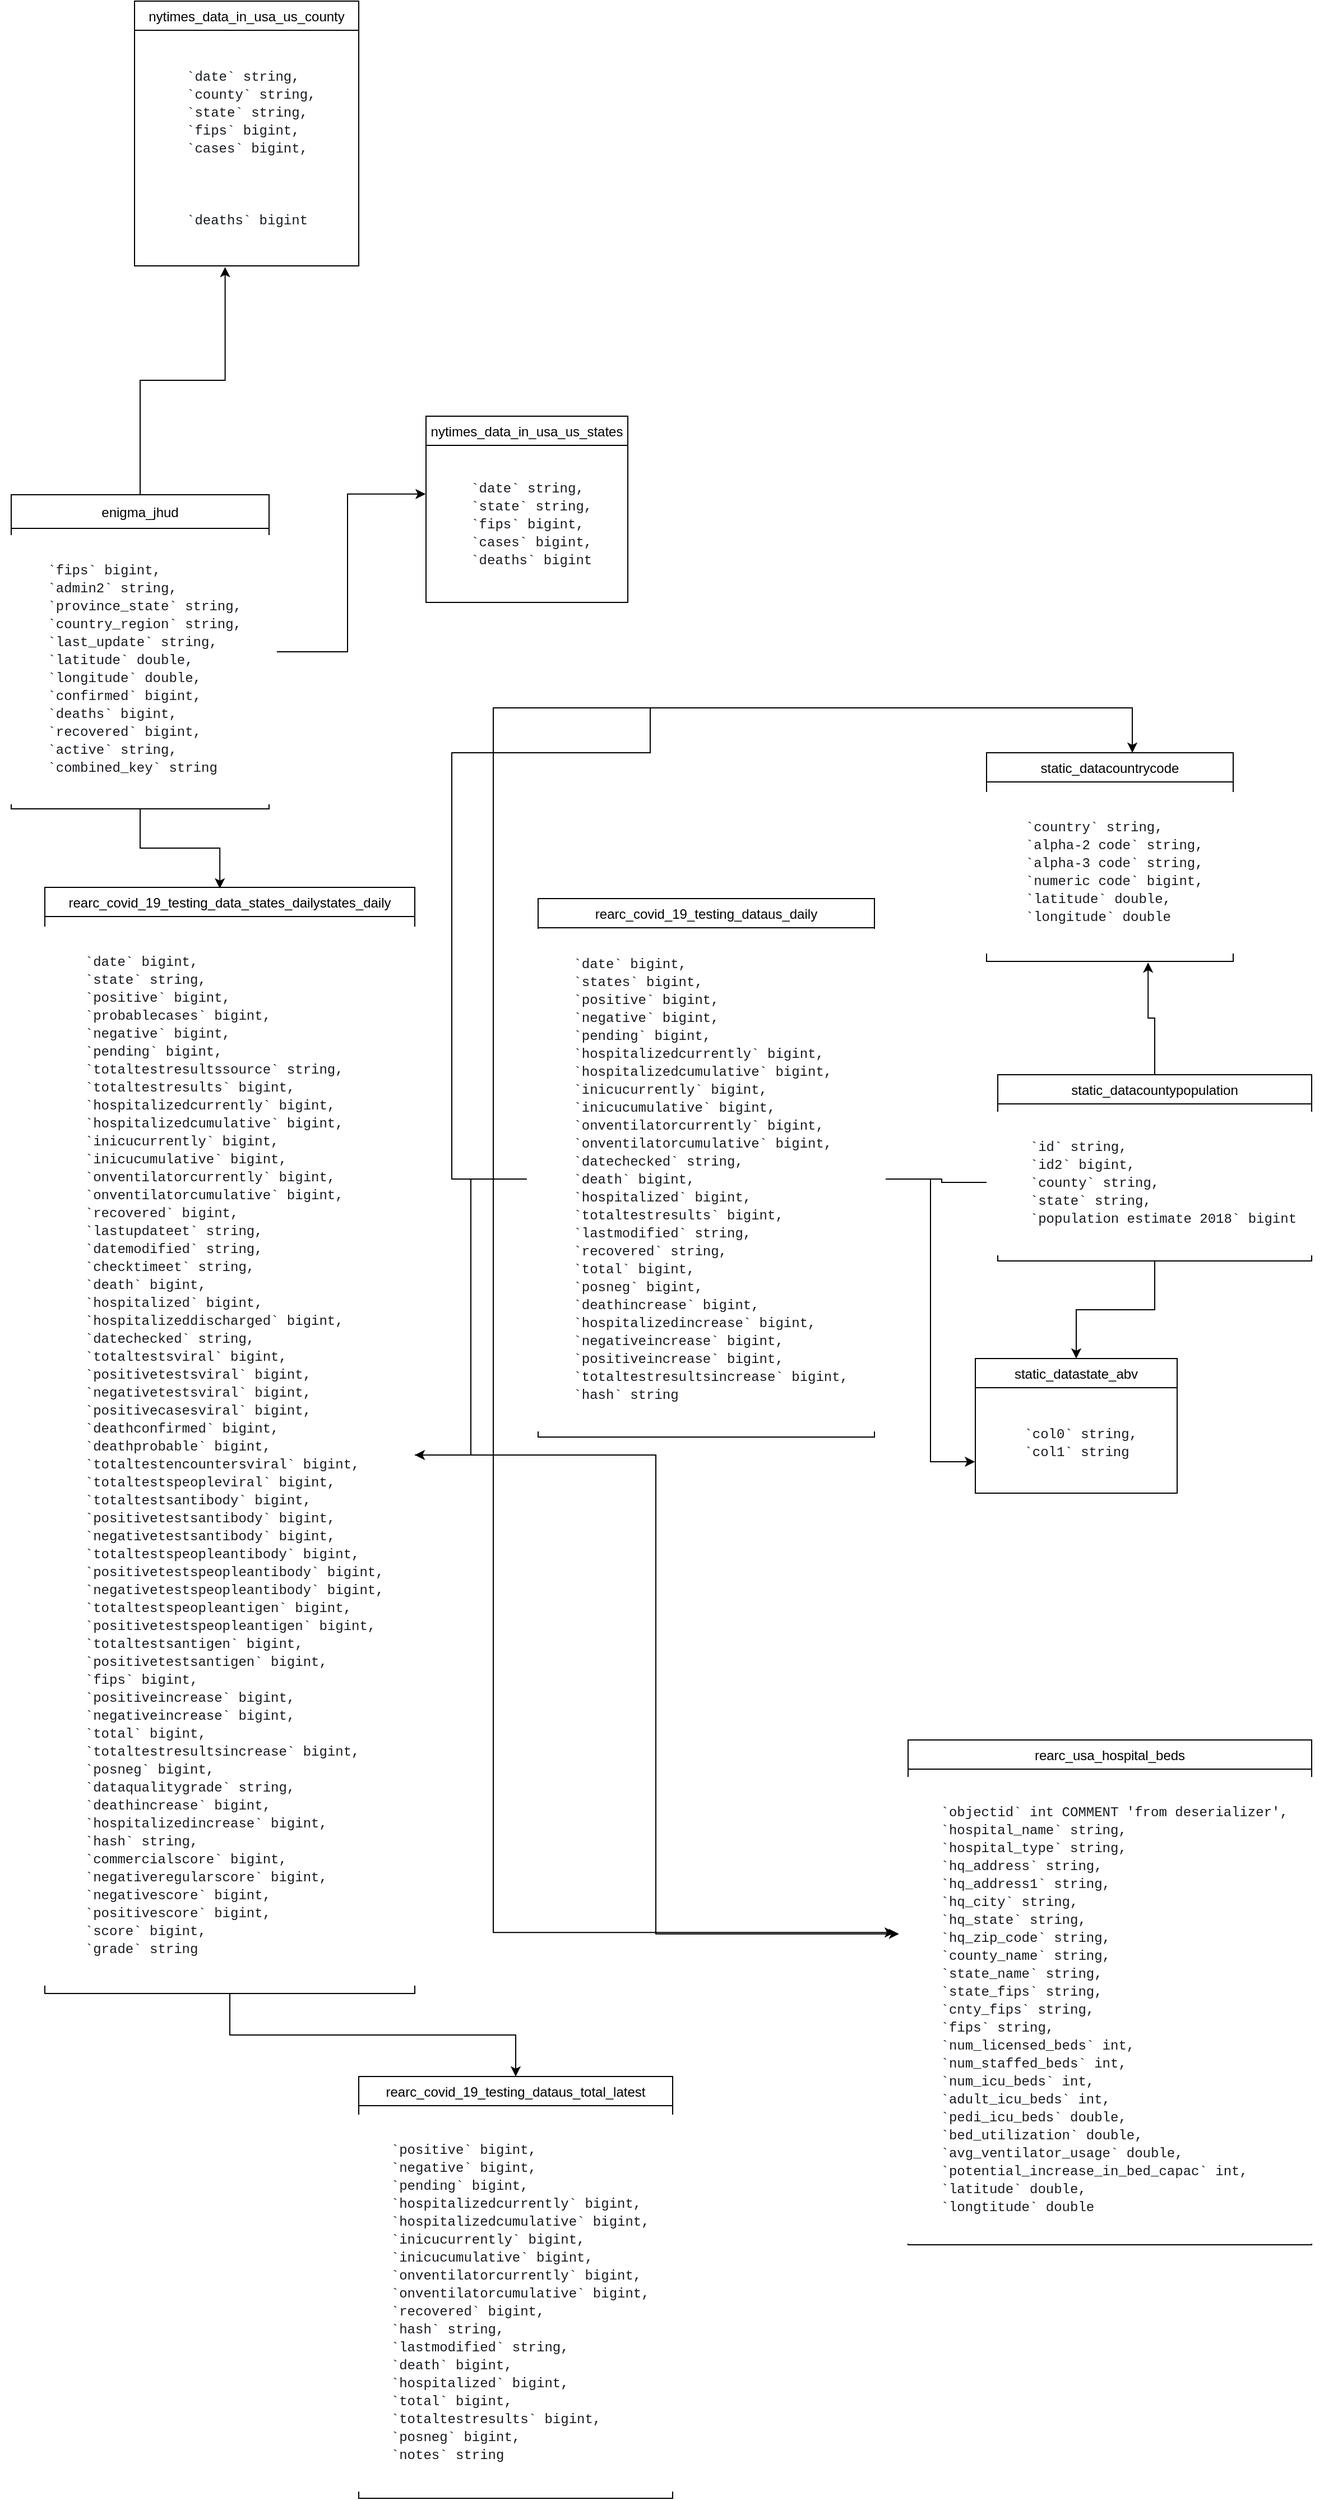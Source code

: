 <mxfile version="20.8.3" type="google" pages="2"><diagram id="A4x2lqG_y3t6yDfYCtpp" name="Página-1"><mxGraphModel grid="1" page="1" gridSize="10" guides="1" tooltips="1" connect="1" arrows="1" fold="1" pageScale="1" pageWidth="827" pageHeight="1169" math="0" shadow="0"><root><mxCell id="0"/><mxCell id="1" parent="0"/><mxCell id="6k-i34aKkFFGaeRj0YNK-17" style="edgeStyle=orthogonalEdgeStyle;rounded=0;orthogonalLoop=1;jettySize=auto;html=1;entryX=-0.002;entryY=0.31;entryDx=0;entryDy=0;entryPerimeter=0;" edge="1" parent="1" source="6k-i34aKkFFGaeRj0YNK-1" target="6k-i34aKkFFGaeRj0YNK-12"><mxGeometry relative="1" as="geometry"/></mxCell><mxCell id="6k-i34aKkFFGaeRj0YNK-18" style="edgeStyle=orthogonalEdgeStyle;rounded=0;orthogonalLoop=1;jettySize=auto;html=1;entryX=0.404;entryY=1.005;entryDx=0;entryDy=0;entryPerimeter=0;" edge="1" parent="1" source="6k-i34aKkFFGaeRj0YNK-1" target="6k-i34aKkFFGaeRj0YNK-7"><mxGeometry relative="1" as="geometry"/></mxCell><mxCell id="6k-i34aKkFFGaeRj0YNK-24" style="edgeStyle=orthogonalEdgeStyle;rounded=0;orthogonalLoop=1;jettySize=auto;html=1;entryX=0.473;entryY=0.001;entryDx=0;entryDy=0;entryPerimeter=0;" edge="1" parent="1" source="6k-i34aKkFFGaeRj0YNK-1" target="6k-i34aKkFFGaeRj0YNK-19"><mxGeometry relative="1" as="geometry"/></mxCell><mxCell id="6k-i34aKkFFGaeRj0YNK-1" value="enigma_jhud" style="swimlane;fontStyle=0;childLayout=stackLayout;horizontal=1;startSize=30;fillColor=none;horizontalStack=0;resizeParent=1;resizeParentMax=0;resizeLast=0;collapsible=1;marginBottom=0;" vertex="1" parent="1"><mxGeometry x="30" y="10" width="230" height="280" as="geometry"/></mxCell><mxCell id="6k-i34aKkFFGaeRj0YNK-5" value="&lt;pre style=&quot;font-family: var(--font-family-monospace-iz223z, Monaco, Menlo, Consolas, &amp;quot;Courier Prime&amp;quot;, Courier, &amp;quot;Courier New&amp;quot;, monospace); font-size: var(--font-body-s-size-ukw2p9, 12px); padding: var(--space-scaled-xl-w2t504, 24px) var(--space-xl-a39hup, 24px); margin-top: 0px; margin-bottom: 0px; overflow: auto; background: rgb(255, 255, 255); line-height: var(--font-body-s-line-height-kdsbrl, 16px); color: rgb(22, 25, 31); text-align: left;&quot; class=&quot;awsui_root_18wu0_e09o6_93 awsui_box_18wu0_e09o6_205 awsui_pre-variant_18wu0_e09o6_205 awsui_p-xl_18wu0_e09o6_672 awsui_color-default_18wu0_e09o6_205 awsui_font-size-body-s_18wu0_e09o6_344 awsui_font-weight-default_18wu0_e09o6_261&quot; data-testid=&quot;query-results-text&quot;&gt;  `fips` bigint, &lt;br/&gt;  `admin2` string, &lt;br/&gt;  `province_state` string, &lt;br/&gt;  `country_region` string, &lt;br/&gt;  `last_update` string, &lt;br/&gt;  `latitude` double, &lt;br/&gt;  `longitude` double, &lt;br/&gt;  `confirmed` bigint, &lt;br/&gt;  `deaths` bigint, &lt;br/&gt;  `recovered` bigint, &lt;br/&gt;  `active` string, &lt;br/&gt;  `combined_key` string&lt;/pre&gt;" style="text;html=1;align=center;verticalAlign=middle;resizable=0;points=[];autosize=1;strokeColor=none;fillColor=none;" vertex="1" parent="1"><mxGeometry x="20" y="40" width="250" height="250" as="geometry"/></mxCell><mxCell id="6k-i34aKkFFGaeRj0YNK-6" value="nytimes_data_in_usa_us_county" style="swimlane;fontStyle=0;childLayout=stackLayout;horizontal=1;startSize=26;fillColor=none;horizontalStack=0;resizeParent=1;resizeParentMax=0;resizeLast=0;collapsible=1;marginBottom=0;" vertex="1" parent="1"><mxGeometry x="140" y="-430" width="200" height="236" as="geometry"/></mxCell><mxCell id="6k-i34aKkFFGaeRj0YNK-7" value="&lt;pre style=&quot;font-family: var(--font-family-monospace-iz223z, Monaco, Menlo, Consolas, &amp;quot;Courier Prime&amp;quot;, Courier, &amp;quot;Courier New&amp;quot;, monospace); font-size: var(--font-body-s-size-ukw2p9, 12px); padding: var(--space-scaled-xl-w2t504, 24px) var(--space-xl-a39hup, 24px); margin-top: 0px; margin-bottom: 0px; overflow: auto; background: rgb(255, 255, 255); line-height: var(--font-body-s-line-height-kdsbrl, 16px); color: rgb(22, 25, 31); text-align: left;&quot; class=&quot;awsui_root_18wu0_e09o6_93 awsui_box_18wu0_e09o6_205 awsui_pre-variant_18wu0_e09o6_205 awsui_p-xl_18wu0_e09o6_672 awsui_color-default_18wu0_e09o6_205 awsui_font-size-body-s_18wu0_e09o6_344 awsui_font-weight-default_18wu0_e09o6_261&quot; data-testid=&quot;query-results-text&quot;&gt;  `date` string, &lt;br/&gt;  `county` string, &lt;br/&gt;  `state` string, &lt;br/&gt;  `fips` bigint, &lt;br/&gt;  `cases` bigint,&lt;/pre&gt;&lt;pre style=&quot;font-family: var(--font-family-monospace-iz223z, Monaco, Menlo, Consolas, &amp;quot;Courier Prime&amp;quot;, Courier, &amp;quot;Courier New&amp;quot;, monospace); font-size: var(--font-body-s-size-ukw2p9, 12px); padding: var(--space-scaled-xl-w2t504, 24px) var(--space-xl-a39hup, 24px); margin-top: 0px; margin-bottom: 0px; overflow: auto; background: rgb(255, 255, 255); line-height: var(--font-body-s-line-height-kdsbrl, 16px); color: rgb(22, 25, 31); text-align: left;&quot; class=&quot;awsui_root_18wu0_e09o6_93 awsui_box_18wu0_e09o6_205 awsui_pre-variant_18wu0_e09o6_205 awsui_p-xl_18wu0_e09o6_672 awsui_color-default_18wu0_e09o6_205 awsui_font-size-body-s_18wu0_e09o6_344 awsui_font-weight-default_18wu0_e09o6_261&quot; data-testid=&quot;query-results-text&quot;&gt;  `deaths` bigint&lt;/pre&gt;" style="text;html=1;align=center;verticalAlign=middle;resizable=0;points=[];autosize=1;strokeColor=none;fillColor=none;" vertex="1" parent="6k-i34aKkFFGaeRj0YNK-6"><mxGeometry y="26" width="200" height="210" as="geometry"/></mxCell><mxCell id="6k-i34aKkFFGaeRj0YNK-8" value="nytimes_data_in_usa_us_states" style="swimlane;fontStyle=0;childLayout=stackLayout;horizontal=1;startSize=26;fillColor=none;horizontalStack=0;resizeParent=1;resizeParentMax=0;resizeLast=0;collapsible=1;marginBottom=0;" vertex="1" parent="1"><mxGeometry x="400" y="-60" width="180" height="166" as="geometry"/></mxCell><mxCell id="6k-i34aKkFFGaeRj0YNK-12" value="&lt;pre style=&quot;font-family: var(--font-family-monospace-iz223z, Monaco, Menlo, Consolas, &amp;quot;Courier Prime&amp;quot;, Courier, &amp;quot;Courier New&amp;quot;, monospace); font-size: var(--font-body-s-size-ukw2p9, 12px); padding: var(--space-scaled-xl-w2t504, 24px) var(--space-xl-a39hup, 24px); margin-top: 0px; margin-bottom: 0px; overflow: auto; background: rgb(255, 255, 255); line-height: var(--font-body-s-line-height-kdsbrl, 16px); color: rgb(22, 25, 31); text-align: left;&quot; class=&quot;awsui_root_18wu0_e09o6_93 awsui_box_18wu0_e09o6_205 awsui_pre-variant_18wu0_e09o6_205 awsui_p-xl_18wu0_e09o6_672 awsui_color-default_18wu0_e09o6_205 awsui_font-size-body-s_18wu0_e09o6_344 awsui_font-weight-default_18wu0_e09o6_261&quot; data-testid=&quot;query-results-text&quot;&gt;  `date` string, &lt;br&gt;  `state` string, &lt;br&gt;  `fips` bigint, &lt;br&gt;  `cases` bigint, &lt;br&gt;  `deaths` bigint&lt;/pre&gt;" style="text;html=1;align=center;verticalAlign=middle;resizable=0;points=[];autosize=1;strokeColor=none;fillColor=none;" vertex="1" parent="6k-i34aKkFFGaeRj0YNK-8"><mxGeometry y="26" width="180" height="140" as="geometry"/></mxCell><mxCell id="6k-i34aKkFFGaeRj0YNK-19" value="rearc_covid_19_testing_data_states_dailystates_daily" style="swimlane;fontStyle=0;childLayout=stackLayout;horizontal=1;startSize=26;fillColor=none;horizontalStack=0;resizeParent=1;resizeParentMax=0;resizeLast=0;collapsible=1;marginBottom=0;" vertex="1" parent="1"><mxGeometry x="60" y="360" width="330" height="986" as="geometry"/></mxCell><mxCell id="6k-i34aKkFFGaeRj0YNK-23" value="&lt;pre style=&quot;font-family: var(--font-family-monospace-iz223z, Monaco, Menlo, Consolas, &amp;quot;Courier Prime&amp;quot;, Courier, &amp;quot;Courier New&amp;quot;, monospace); font-size: var(--font-body-s-size-ukw2p9, 12px); padding: var(--space-scaled-xl-w2t504, 24px) var(--space-xl-a39hup, 24px); margin-top: 0px; margin-bottom: 0px; overflow: auto; background: rgb(255, 255, 255); line-height: var(--font-body-s-line-height-kdsbrl, 16px); color: rgb(22, 25, 31); text-align: left;&quot; class=&quot;awsui_root_18wu0_e09o6_93 awsui_box_18wu0_e09o6_205 awsui_pre-variant_18wu0_e09o6_205 awsui_p-xl_18wu0_e09o6_672 awsui_color-default_18wu0_e09o6_205 awsui_font-size-body-s_18wu0_e09o6_344 awsui_font-weight-default_18wu0_e09o6_261&quot; data-testid=&quot;query-results-text&quot;&gt;  `date` bigint, &lt;br/&gt;  `state` string, &lt;br/&gt;  `positive` bigint, &lt;br/&gt;  `probablecases` bigint, &lt;br/&gt;  `negative` bigint, &lt;br/&gt;  `pending` bigint, &lt;br/&gt;  `totaltestresultssource` string, &lt;br/&gt;  `totaltestresults` bigint, &lt;br/&gt;  `hospitalizedcurrently` bigint, &lt;br/&gt;  `hospitalizedcumulative` bigint, &lt;br/&gt;  `inicucurrently` bigint, &lt;br/&gt;  `inicucumulative` bigint, &lt;br/&gt;  `onventilatorcurrently` bigint, &lt;br/&gt;  `onventilatorcumulative` bigint, &lt;br/&gt;  `recovered` bigint, &lt;br/&gt;  `lastupdateet` string, &lt;br/&gt;  `datemodified` string, &lt;br/&gt;  `checktimeet` string, &lt;br/&gt;  `death` bigint, &lt;br/&gt;  `hospitalized` bigint, &lt;br/&gt;  `hospitalizeddischarged` bigint, &lt;br/&gt;  `datechecked` string, &lt;br/&gt;  `totaltestsviral` bigint, &lt;br/&gt;  `positivetestsviral` bigint, &lt;br/&gt;  `negativetestsviral` bigint, &lt;br/&gt;  `positivecasesviral` bigint, &lt;br/&gt;  `deathconfirmed` bigint, &lt;br/&gt;  `deathprobable` bigint, &lt;br/&gt;  `totaltestencountersviral` bigint, &lt;br/&gt;  `totaltestspeopleviral` bigint, &lt;br/&gt;  `totaltestsantibody` bigint, &lt;br/&gt;  `positivetestsantibody` bigint, &lt;br/&gt;  `negativetestsantibody` bigint, &lt;br/&gt;  `totaltestspeopleantibody` bigint, &lt;br/&gt;  `positivetestspeopleantibody` bigint, &lt;br/&gt;  `negativetestspeopleantibody` bigint, &lt;br/&gt;  `totaltestspeopleantigen` bigint, &lt;br/&gt;  `positivetestspeopleantigen` bigint, &lt;br/&gt;  `totaltestsantigen` bigint, &lt;br/&gt;  `positivetestsantigen` bigint, &lt;br/&gt;  `fips` bigint, &lt;br/&gt;  `positiveincrease` bigint, &lt;br/&gt;  `negativeincrease` bigint, &lt;br/&gt;  `total` bigint, &lt;br/&gt;  `totaltestresultsincrease` bigint, &lt;br/&gt;  `posneg` bigint, &lt;br/&gt;  `dataqualitygrade` string, &lt;br/&gt;  `deathincrease` bigint, &lt;br/&gt;  `hospitalizedincrease` bigint, &lt;br/&gt;  `hash` string, &lt;br/&gt;  `commercialscore` bigint, &lt;br/&gt;  `negativeregularscore` bigint, &lt;br/&gt;  `negativescore` bigint, &lt;br/&gt;  `positivescore` bigint, &lt;br/&gt;  `score` bigint, &lt;br/&gt;  `grade` string&lt;/pre&gt;" style="text;html=1;align=center;verticalAlign=middle;resizable=0;points=[];autosize=1;strokeColor=none;fillColor=none;" vertex="1" parent="6k-i34aKkFFGaeRj0YNK-19"><mxGeometry y="26" width="330" height="960" as="geometry"/></mxCell><mxCell id="6k-i34aKkFFGaeRj0YNK-25" value="rearc_covid_19_testing_dataus_daily" style="swimlane;fontStyle=0;childLayout=stackLayout;horizontal=1;startSize=26;fillColor=none;horizontalStack=0;resizeParent=1;resizeParentMax=0;resizeLast=0;collapsible=1;marginBottom=0;" vertex="1" parent="1"><mxGeometry x="500" y="370" width="300" height="480" as="geometry"/></mxCell><mxCell id="6k-i34aKkFFGaeRj0YNK-52" style="edgeStyle=orthogonalEdgeStyle;rounded=0;orthogonalLoop=1;jettySize=auto;html=1;entryX=-0.002;entryY=0.689;entryDx=0;entryDy=0;entryPerimeter=0;" edge="1" parent="1" source="6k-i34aKkFFGaeRj0YNK-29" target="6k-i34aKkFFGaeRj0YNK-48"><mxGeometry relative="1" as="geometry"/></mxCell><mxCell id="6k-i34aKkFFGaeRj0YNK-53" style="edgeStyle=orthogonalEdgeStyle;rounded=0;orthogonalLoop=1;jettySize=auto;html=1;" edge="1" parent="1" source="6k-i34aKkFFGaeRj0YNK-29" target="6k-i34aKkFFGaeRj0YNK-23"><mxGeometry relative="1" as="geometry"/></mxCell><mxCell id="6k-i34aKkFFGaeRj0YNK-74" style="edgeStyle=orthogonalEdgeStyle;rounded=0;orthogonalLoop=1;jettySize=auto;html=1;" edge="1" parent="1" source="6k-i34aKkFFGaeRj0YNK-29" target="6k-i34aKkFFGaeRj0YNK-43"><mxGeometry relative="1" as="geometry"/></mxCell><mxCell id="6k-i34aKkFFGaeRj0YNK-79" style="edgeStyle=orthogonalEdgeStyle;rounded=0;orthogonalLoop=1;jettySize=auto;html=1;entryX=0.591;entryY=0;entryDx=0;entryDy=0;entryPerimeter=0;" edge="1" parent="1" source="6k-i34aKkFFGaeRj0YNK-29" target="6k-i34aKkFFGaeRj0YNK-55"><mxGeometry relative="1" as="geometry"><mxPoint x="1030" y="200" as="targetPoint"/><Array as="points"><mxPoint x="423" y="620"/><mxPoint x="423" y="240"/><mxPoint x="600" y="240"/><mxPoint x="600" y="200"/><mxPoint x="1030" y="200"/></Array></mxGeometry></mxCell><mxCell id="6k-i34aKkFFGaeRj0YNK-29" value="&lt;pre style=&quot;font-family: var(--font-family-monospace-iz223z, Monaco, Menlo, Consolas, &amp;quot;Courier Prime&amp;quot;, Courier, &amp;quot;Courier New&amp;quot;, monospace); font-size: var(--font-body-s-size-ukw2p9, 12px); padding: var(--space-scaled-xl-w2t504, 24px) var(--space-xl-a39hup, 24px); margin-top: 0px; margin-bottom: 0px; overflow: auto; background: rgb(255, 255, 255); line-height: var(--font-body-s-line-height-kdsbrl, 16px); color: rgb(22, 25, 31); text-align: left;&quot; class=&quot;awsui_root_18wu0_e09o6_93 awsui_box_18wu0_e09o6_205 awsui_pre-variant_18wu0_e09o6_205 awsui_p-xl_18wu0_e09o6_672 awsui_color-default_18wu0_e09o6_205 awsui_font-size-body-s_18wu0_e09o6_344 awsui_font-weight-default_18wu0_e09o6_261&quot; data-testid=&quot;query-results-text&quot;&gt;  `date` bigint, &lt;br/&gt;  `states` bigint, &lt;br/&gt;  `positive` bigint, &lt;br/&gt;  `negative` bigint, &lt;br/&gt;  `pending` bigint, &lt;br/&gt;  `hospitalizedcurrently` bigint, &lt;br/&gt;  `hospitalizedcumulative` bigint, &lt;br/&gt;  `inicucurrently` bigint, &lt;br/&gt;  `inicucumulative` bigint, &lt;br/&gt;  `onventilatorcurrently` bigint, &lt;br/&gt;  `onventilatorcumulative` bigint, &lt;br/&gt;  `datechecked` string, &lt;br/&gt;  `death` bigint, &lt;br/&gt;  `hospitalized` bigint, &lt;br/&gt;  `totaltestresults` bigint, &lt;br/&gt;  `lastmodified` string, &lt;br/&gt;  `recovered` string, &lt;br/&gt;  `total` bigint, &lt;br/&gt;  `posneg` bigint, &lt;br/&gt;  `deathincrease` bigint, &lt;br/&gt;  `hospitalizedincrease` bigint, &lt;br/&gt;  `negativeincrease` bigint, &lt;br/&gt;  `positiveincrease` bigint, &lt;br/&gt;  `totaltestresultsincrease` bigint, &lt;br/&gt;  `hash` string&lt;/pre&gt;" style="text;html=1;align=center;verticalAlign=middle;resizable=0;points=[];autosize=1;strokeColor=none;fillColor=none;" vertex="1" parent="1"><mxGeometry x="490" y="390" width="320" height="460" as="geometry"/></mxCell><mxCell id="6k-i34aKkFFGaeRj0YNK-30" value="rearc_covid_19_testing_dataus_total_latest" style="swimlane;fontStyle=0;childLayout=stackLayout;horizontal=1;startSize=26;fillColor=none;horizontalStack=0;resizeParent=1;resizeParentMax=0;resizeLast=0;collapsible=1;marginBottom=0;" vertex="1" parent="1"><mxGeometry x="340" y="1420" width="280" height="376" as="geometry"/></mxCell><mxCell id="6k-i34aKkFFGaeRj0YNK-34" value="&lt;pre style=&quot;font-family: var(--font-family-monospace-iz223z, Monaco, Menlo, Consolas, &amp;quot;Courier Prime&amp;quot;, Courier, &amp;quot;Courier New&amp;quot;, monospace); font-size: var(--font-body-s-size-ukw2p9, 12px); padding: var(--space-scaled-xl-w2t504, 24px) var(--space-xl-a39hup, 24px); margin-top: 0px; margin-bottom: 0px; overflow: auto; background: rgb(255, 255, 255); line-height: var(--font-body-s-line-height-kdsbrl, 16px); color: rgb(22, 25, 31); text-align: left;&quot; class=&quot;awsui_root_18wu0_e09o6_93 awsui_box_18wu0_e09o6_205 awsui_pre-variant_18wu0_e09o6_205 awsui_p-xl_18wu0_e09o6_672 awsui_color-default_18wu0_e09o6_205 awsui_font-size-body-s_18wu0_e09o6_344 awsui_font-weight-default_18wu0_e09o6_261&quot; data-testid=&quot;query-results-text&quot;&gt;  `positive` bigint, &lt;br/&gt;  `negative` bigint, &lt;br/&gt;  `pending` bigint, &lt;br/&gt;  `hospitalizedcurrently` bigint, &lt;br/&gt;  `hospitalizedcumulative` bigint, &lt;br/&gt;  `inicucurrently` bigint, &lt;br/&gt;  `inicucumulative` bigint, &lt;br/&gt;  `onventilatorcurrently` bigint, &lt;br/&gt;  `onventilatorcumulative` bigint, &lt;br/&gt;  `recovered` bigint, &lt;br/&gt;  `hash` string, &lt;br/&gt;  `lastmodified` string, &lt;br/&gt;  `death` bigint, &lt;br/&gt;  `hospitalized` bigint, &lt;br/&gt;  `total` bigint, &lt;br/&gt;  `totaltestresults` bigint, &lt;br/&gt;  `posneg` bigint, &lt;br/&gt;  `notes` string&lt;/pre&gt;" style="text;html=1;align=center;verticalAlign=middle;resizable=0;points=[];autosize=1;strokeColor=none;fillColor=none;" vertex="1" parent="6k-i34aKkFFGaeRj0YNK-30"><mxGeometry y="26" width="280" height="350" as="geometry"/></mxCell><mxCell id="xSM1g5utHf_S64ahznNb-1" style="edgeStyle=orthogonalEdgeStyle;rounded=0;orthogonalLoop=1;jettySize=auto;html=1;entryX=0.655;entryY=1.006;entryDx=0;entryDy=0;entryPerimeter=0;" edge="1" parent="1" source="6k-i34aKkFFGaeRj0YNK-39" target="6k-i34aKkFFGaeRj0YNK-59"><mxGeometry relative="1" as="geometry"/></mxCell><mxCell id="6k-i34aKkFFGaeRj0YNK-39" value="static_datacountypopulation" style="swimlane;fontStyle=0;childLayout=stackLayout;horizontal=1;startSize=26;fillColor=none;horizontalStack=0;resizeParent=1;resizeParentMax=0;resizeLast=0;collapsible=1;marginBottom=0;" vertex="1" parent="1"><mxGeometry x="910" y="527" width="280" height="166" as="geometry"/></mxCell><mxCell id="6k-i34aKkFFGaeRj0YNK-43" value="&lt;pre style=&quot;font-family: var(--font-family-monospace-iz223z, Monaco, Menlo, Consolas, &amp;quot;Courier Prime&amp;quot;, Courier, &amp;quot;Courier New&amp;quot;, monospace); font-size: var(--font-body-s-size-ukw2p9, 12px); padding: var(--space-scaled-xl-w2t504, 24px) var(--space-xl-a39hup, 24px); margin-top: 0px; margin-bottom: 0px; overflow: auto; background: rgb(255, 255, 255); line-height: var(--font-body-s-line-height-kdsbrl, 16px); color: rgb(22, 25, 31); text-align: left;&quot; class=&quot;awsui_root_18wu0_e09o6_93 awsui_box_18wu0_e09o6_205 awsui_pre-variant_18wu0_e09o6_205 awsui_p-xl_18wu0_e09o6_672 awsui_color-default_18wu0_e09o6_205 awsui_font-size-body-s_18wu0_e09o6_344 awsui_font-weight-default_18wu0_e09o6_261&quot; data-testid=&quot;query-results-text&quot;&gt;  `id` string, &lt;br/&gt;  `id2` bigint, &lt;br/&gt;  `county` string, &lt;br/&gt;  `state` string, &lt;br/&gt;  `population estimate 2018` bigint&lt;/pre&gt;" style="text;html=1;align=center;verticalAlign=middle;resizable=0;points=[];autosize=1;strokeColor=none;fillColor=none;" vertex="1" parent="6k-i34aKkFFGaeRj0YNK-39"><mxGeometry y="26" width="280" height="140" as="geometry"/></mxCell><mxCell id="6k-i34aKkFFGaeRj0YNK-44" value="static_datastate_abv" style="swimlane;fontStyle=0;childLayout=stackLayout;horizontal=1;startSize=26;fillColor=none;horizontalStack=0;resizeParent=1;resizeParentMax=0;resizeLast=0;collapsible=1;marginBottom=0;" vertex="1" parent="1"><mxGeometry x="890" y="780" width="180" height="120" as="geometry"/></mxCell><mxCell id="6k-i34aKkFFGaeRj0YNK-48" value="&lt;pre style=&quot;font-family: var(--font-family-monospace-iz223z, Monaco, Menlo, Consolas, &amp;quot;Courier Prime&amp;quot;, Courier, &amp;quot;Courier New&amp;quot;, monospace); font-size: var(--font-body-s-size-ukw2p9, 12px); padding: var(--space-scaled-xl-w2t504, 24px) var(--space-xl-a39hup, 24px); margin-top: 0px; margin-bottom: 0px; overflow: auto; background: rgb(255, 255, 255); line-height: var(--font-body-s-line-height-kdsbrl, 16px); color: rgb(22, 25, 31); text-align: left;&quot; class=&quot;awsui_root_18wu0_e09o6_93 awsui_box_18wu0_e09o6_205 awsui_pre-variant_18wu0_e09o6_205 awsui_p-xl_18wu0_e09o6_672 awsui_color-default_18wu0_e09o6_205 awsui_font-size-body-s_18wu0_e09o6_344 awsui_font-weight-default_18wu0_e09o6_261&quot; data-testid=&quot;query-results-text&quot;&gt;  `col0` string, &lt;br/&gt;  `col1` string&lt;/pre&gt;" style="text;html=1;align=center;verticalAlign=middle;resizable=0;points=[];autosize=1;strokeColor=none;fillColor=none;" vertex="1" parent="1"><mxGeometry x="890" y="810" width="180" height="90" as="geometry"/></mxCell><mxCell id="6k-i34aKkFFGaeRj0YNK-50" style="edgeStyle=orthogonalEdgeStyle;rounded=0;orthogonalLoop=1;jettySize=auto;html=1;entryX=0.5;entryY=0;entryDx=0;entryDy=0;" edge="1" parent="1" source="6k-i34aKkFFGaeRj0YNK-43" target="6k-i34aKkFFGaeRj0YNK-44"><mxGeometry relative="1" as="geometry"/></mxCell><mxCell id="6k-i34aKkFFGaeRj0YNK-54" style="edgeStyle=orthogonalEdgeStyle;rounded=0;orthogonalLoop=1;jettySize=auto;html=1;entryX=0.5;entryY=0;entryDx=0;entryDy=0;" edge="1" parent="1" source="6k-i34aKkFFGaeRj0YNK-23" target="6k-i34aKkFFGaeRj0YNK-30"><mxGeometry relative="1" as="geometry"/></mxCell><mxCell id="6k-i34aKkFFGaeRj0YNK-82" style="edgeStyle=orthogonalEdgeStyle;rounded=0;orthogonalLoop=1;jettySize=auto;html=1;entryX=-0.005;entryY=0.341;entryDx=0;entryDy=0;entryPerimeter=0;" edge="1" parent="1" source="6k-i34aKkFFGaeRj0YNK-55" target="6k-i34aKkFFGaeRj0YNK-64"><mxGeometry relative="1" as="geometry"><mxPoint x="470" y="410" as="targetPoint"/><Array as="points"><mxPoint x="1030" y="200"/><mxPoint x="460" y="200"/><mxPoint x="460" y="1292"/></Array></mxGeometry></mxCell><mxCell id="6k-i34aKkFFGaeRj0YNK-55" value="static_datacountrycode" style="swimlane;fontStyle=0;childLayout=stackLayout;horizontal=1;startSize=26;fillColor=none;horizontalStack=0;resizeParent=1;resizeParentMax=0;resizeLast=0;collapsible=1;marginBottom=0;" vertex="1" parent="1"><mxGeometry x="900" y="240" width="220" height="186" as="geometry"/></mxCell><mxCell id="6k-i34aKkFFGaeRj0YNK-59" value="&lt;pre style=&quot;font-family: var(--font-family-monospace-iz223z, Monaco, Menlo, Consolas, &amp;quot;Courier Prime&amp;quot;, Courier, &amp;quot;Courier New&amp;quot;, monospace); font-size: var(--font-body-s-size-ukw2p9, 12px); padding: var(--space-scaled-xl-w2t504, 24px) var(--space-xl-a39hup, 24px); margin-top: 0px; margin-bottom: 0px; overflow: auto; background: rgb(255, 255, 255); line-height: var(--font-body-s-line-height-kdsbrl, 16px); color: rgb(22, 25, 31); text-align: left;&quot; class=&quot;awsui_root_18wu0_e09o6_93 awsui_box_18wu0_e09o6_205 awsui_pre-variant_18wu0_e09o6_205 awsui_p-xl_18wu0_e09o6_672 awsui_color-default_18wu0_e09o6_205 awsui_font-size-body-s_18wu0_e09o6_344 awsui_font-weight-default_18wu0_e09o6_261&quot; data-testid=&quot;query-results-text&quot;&gt;  `country` string, &lt;br/&gt;  `alpha-2 code` string, &lt;br/&gt;  `alpha-3 code` string, &lt;br/&gt;  `numeric code` bigint, &lt;br/&gt;  `latitude` double, &lt;br/&gt;  `longitude` double&lt;/pre&gt;" style="text;html=1;align=center;verticalAlign=middle;resizable=0;points=[];autosize=1;strokeColor=none;fillColor=none;" vertex="1" parent="6k-i34aKkFFGaeRj0YNK-55"><mxGeometry y="26" width="220" height="160" as="geometry"/></mxCell><mxCell id="6k-i34aKkFFGaeRj0YNK-60" value="rearc_usa_hospital_beds" style="swimlane;fontStyle=0;childLayout=stackLayout;horizontal=1;startSize=26;fillColor=none;horizontalStack=0;resizeParent=1;resizeParentMax=0;resizeLast=0;collapsible=1;marginBottom=0;" vertex="1" parent="1"><mxGeometry x="830" y="1120" width="360" height="450" as="geometry"/></mxCell><mxCell id="6k-i34aKkFFGaeRj0YNK-64" value="&lt;pre style=&quot;font-family: var(--font-family-monospace-iz223z, Monaco, Menlo, Consolas, &amp;quot;Courier Prime&amp;quot;, Courier, &amp;quot;Courier New&amp;quot;, monospace); font-size: var(--font-body-s-size-ukw2p9, 12px); padding: var(--space-scaled-xl-w2t504, 24px) var(--space-xl-a39hup, 24px); margin-top: 0px; margin-bottom: 0px; overflow: auto; background: rgb(255, 255, 255); line-height: var(--font-body-s-line-height-kdsbrl, 16px); color: rgb(22, 25, 31); text-align: left;&quot; class=&quot;awsui_root_18wu0_e09o6_93 awsui_box_18wu0_e09o6_205 awsui_pre-variant_18wu0_e09o6_205 awsui_p-xl_18wu0_e09o6_672 awsui_color-default_18wu0_e09o6_205 awsui_font-size-body-s_18wu0_e09o6_344 awsui_font-weight-default_18wu0_e09o6_261&quot; data-testid=&quot;query-results-text&quot;&gt;  `objectid` int COMMENT 'from deserializer', &lt;br&gt;  `hospital_name` string, &lt;br&gt;  `hospital_type` string, &lt;br&gt;  `hq_address` string, &lt;br&gt;  `hq_address1` string, &lt;br&gt;  `hq_city` string, &lt;br&gt;  `hq_state` string, &lt;br&gt;  `hq_zip_code` string, &lt;br&gt;  `county_name` string, &lt;br&gt;  `state_name` string, &lt;br&gt;  `state_fips` string, &lt;br&gt;  `cnty_fips` string, &lt;br&gt;  `fips` string, &lt;br&gt;  `num_licensed_beds` int, &lt;br&gt;  `num_staffed_beds` int, &lt;br&gt;  `num_icu_beds` int, &lt;br&gt;  `adult_icu_beds` int, &lt;br&gt;  `pedi_icu_beds` double, &lt;br&gt;  `bed_utilization` double, &lt;br&gt;  `avg_ventilator_usage` double, &lt;br&gt;  `potential_increase_in_bed_capac` int, &lt;br&gt;  `latitude` double, &lt;br&gt;  `longtitude` double &lt;/pre&gt;" style="text;html=1;align=center;verticalAlign=middle;resizable=0;points=[];autosize=1;strokeColor=none;fillColor=none;" vertex="1" parent="1"><mxGeometry x="820" y="1145" width="380" height="430" as="geometry"/></mxCell><mxCell id="6k-i34aKkFFGaeRj0YNK-70" style="edgeStyle=orthogonalEdgeStyle;rounded=0;orthogonalLoop=1;jettySize=auto;html=1;entryX=0.005;entryY=0.344;entryDx=0;entryDy=0;entryPerimeter=0;" edge="1" parent="1" source="6k-i34aKkFFGaeRj0YNK-23" target="6k-i34aKkFFGaeRj0YNK-64"><mxGeometry relative="1" as="geometry"/></mxCell></root></mxGraphModel></diagram><diagram id="2MwdSGk5iVRwmRxxdmmb" name="Página-2"><mxGraphModel grid="1" page="1" gridSize="10" guides="1" tooltips="1" connect="1" arrows="1" fold="1" pageScale="1" pageWidth="827" pageHeight="1169" math="0" shadow="0"><root><mxCell id="0"/><mxCell id="1" parent="0"/><mxCell id="omnsznOGv7bNEV1mS-6C-1" value="dimRegion" style="swimlane;childLayout=stackLayout;horizontal=1;startSize=30;horizontalStack=0;rounded=1;fontSize=14;fontStyle=0;strokeWidth=2;resizeParent=0;resizeLast=1;shadow=0;dashed=0;align=center;" vertex="1" parent="1"><mxGeometry x="80" y="210" width="160" height="160" as="geometry"/></mxCell><mxCell id="omnsznOGv7bNEV1mS-6C-14" value="fips,&lt;br&gt;state,&lt;br&gt;region,&lt;br&gt;lat,&lt;br&gt;lang,&lt;br&gt;county,&lt;br&gt;state_abb" style="text;html=1;align=center;verticalAlign=middle;resizable=0;points=[];autosize=1;strokeColor=none;fillColor=none;" vertex="1" parent="omnsznOGv7bNEV1mS-6C-1"><mxGeometry y="30" width="160" height="130" as="geometry"/></mxCell><mxCell id="omnsznOGv7bNEV1mS-6C-3" value="factCovid" style="swimlane;childLayout=stackLayout;horizontal=1;startSize=30;horizontalStack=0;rounded=1;fontSize=14;fontStyle=0;strokeWidth=2;resizeParent=0;resizeLast=1;shadow=0;dashed=0;align=center;" vertex="1" parent="1"><mxGeometry x="330" y="210" width="160" height="290" as="geometry"/></mxCell><mxCell id="omnsznOGv7bNEV1mS-6C-15" value="FIPS,&lt;br&gt;states,&lt;br&gt;regiom,&lt;br&gt;confirmed,&lt;br&gt;death,&lt;br&gt;recovered,&lt;br&gt;active,&lt;br&gt;positive,&lt;br&gt;negative,&lt;br&gt;hospitalizedcurrently,&lt;br&gt;hospitalized,&lt;br&gt;hospitalizeddischarged" style="text;html=1;align=center;verticalAlign=middle;resizable=0;points=[];autosize=1;strokeColor=none;fillColor=none;" vertex="1" parent="omnsznOGv7bNEV1mS-6C-3"><mxGeometry y="30" width="160" height="260" as="geometry"/></mxCell><mxCell id="omnsznOGv7bNEV1mS-6C-5" value="dimHospital" style="swimlane;childLayout=stackLayout;horizontal=1;startSize=30;horizontalStack=0;rounded=1;fontSize=14;fontStyle=0;strokeWidth=2;resizeParent=0;resizeLast=1;shadow=0;dashed=0;align=center;" vertex="1" parent="1"><mxGeometry x="580" y="210" width="160" height="210" as="geometry"/></mxCell><mxCell id="omnsznOGv7bNEV1mS-6C-16" value="fips,&lt;br&gt;state,&lt;br&gt;hos_lat,&lt;br&gt;hos_lang,&lt;br&gt;hq_address,&lt;br&gt;hospital_type,&lt;br&gt;hospital_name,&lt;br&gt;hq_city,&lt;br&gt;hq_state" style="text;html=1;align=center;verticalAlign=middle;resizable=0;points=[];autosize=1;strokeColor=none;fillColor=none;" vertex="1" parent="omnsznOGv7bNEV1mS-6C-5"><mxGeometry y="30" width="160" height="180" as="geometry"/></mxCell><mxCell id="omnsznOGv7bNEV1mS-6C-7" value="dimDate" style="swimlane;childLayout=stackLayout;horizontal=1;startSize=30;horizontalStack=0;rounded=1;fontSize=14;fontStyle=0;strokeWidth=2;resizeParent=0;resizeLast=1;shadow=0;dashed=0;align=center;" vertex="1" parent="1"><mxGeometry x="330" y="590" width="160" height="130" as="geometry"/></mxCell><mxCell id="omnsznOGv7bNEV1mS-6C-17" value="fips,&lt;br&gt;date,&lt;br&gt;month,&lt;br&gt;year,&lt;br&gt;is_weekend" style="text;html=1;align=center;verticalAlign=middle;resizable=0;points=[];autosize=1;strokeColor=none;fillColor=none;" vertex="1" parent="omnsznOGv7bNEV1mS-6C-7"><mxGeometry y="30" width="160" height="100" as="geometry"/></mxCell><mxCell id="omnsznOGv7bNEV1mS-6C-9" style="edgeStyle=orthogonalEdgeStyle;rounded=0;orthogonalLoop=1;jettySize=auto;html=1;entryX=1;entryY=0.5;entryDx=0;entryDy=0;" edge="1" parent="1"><mxGeometry relative="1" as="geometry"><mxPoint x="330" y="370" as="sourcePoint"/><mxPoint x="240" y="285" as="targetPoint"/><Array as="points"><mxPoint x="260" y="370"/><mxPoint x="260" y="285"/></Array></mxGeometry></mxCell><mxCell id="omnsznOGv7bNEV1mS-6C-10" style="edgeStyle=orthogonalEdgeStyle;rounded=0;orthogonalLoop=1;jettySize=auto;html=1;entryX=0;entryY=0.5;entryDx=0;entryDy=0;" edge="1" parent="1"><mxGeometry relative="1" as="geometry"><mxPoint x="490" y="370" as="sourcePoint"/><mxPoint x="580" y="285" as="targetPoint"/><Array as="points"><mxPoint x="550" y="370"/><mxPoint x="550" y="285"/></Array></mxGeometry></mxCell><mxCell id="omnsznOGv7bNEV1mS-6C-11" style="edgeStyle=orthogonalEdgeStyle;rounded=0;orthogonalLoop=1;jettySize=auto;html=1;entryX=0.5;entryY=0;entryDx=0;entryDy=0;" edge="1" parent="1" target="omnsznOGv7bNEV1mS-6C-7"><mxGeometry relative="1" as="geometry"><mxPoint x="410" y="500" as="sourcePoint"/></mxGeometry></mxCell></root></mxGraphModel></diagram></mxfile>